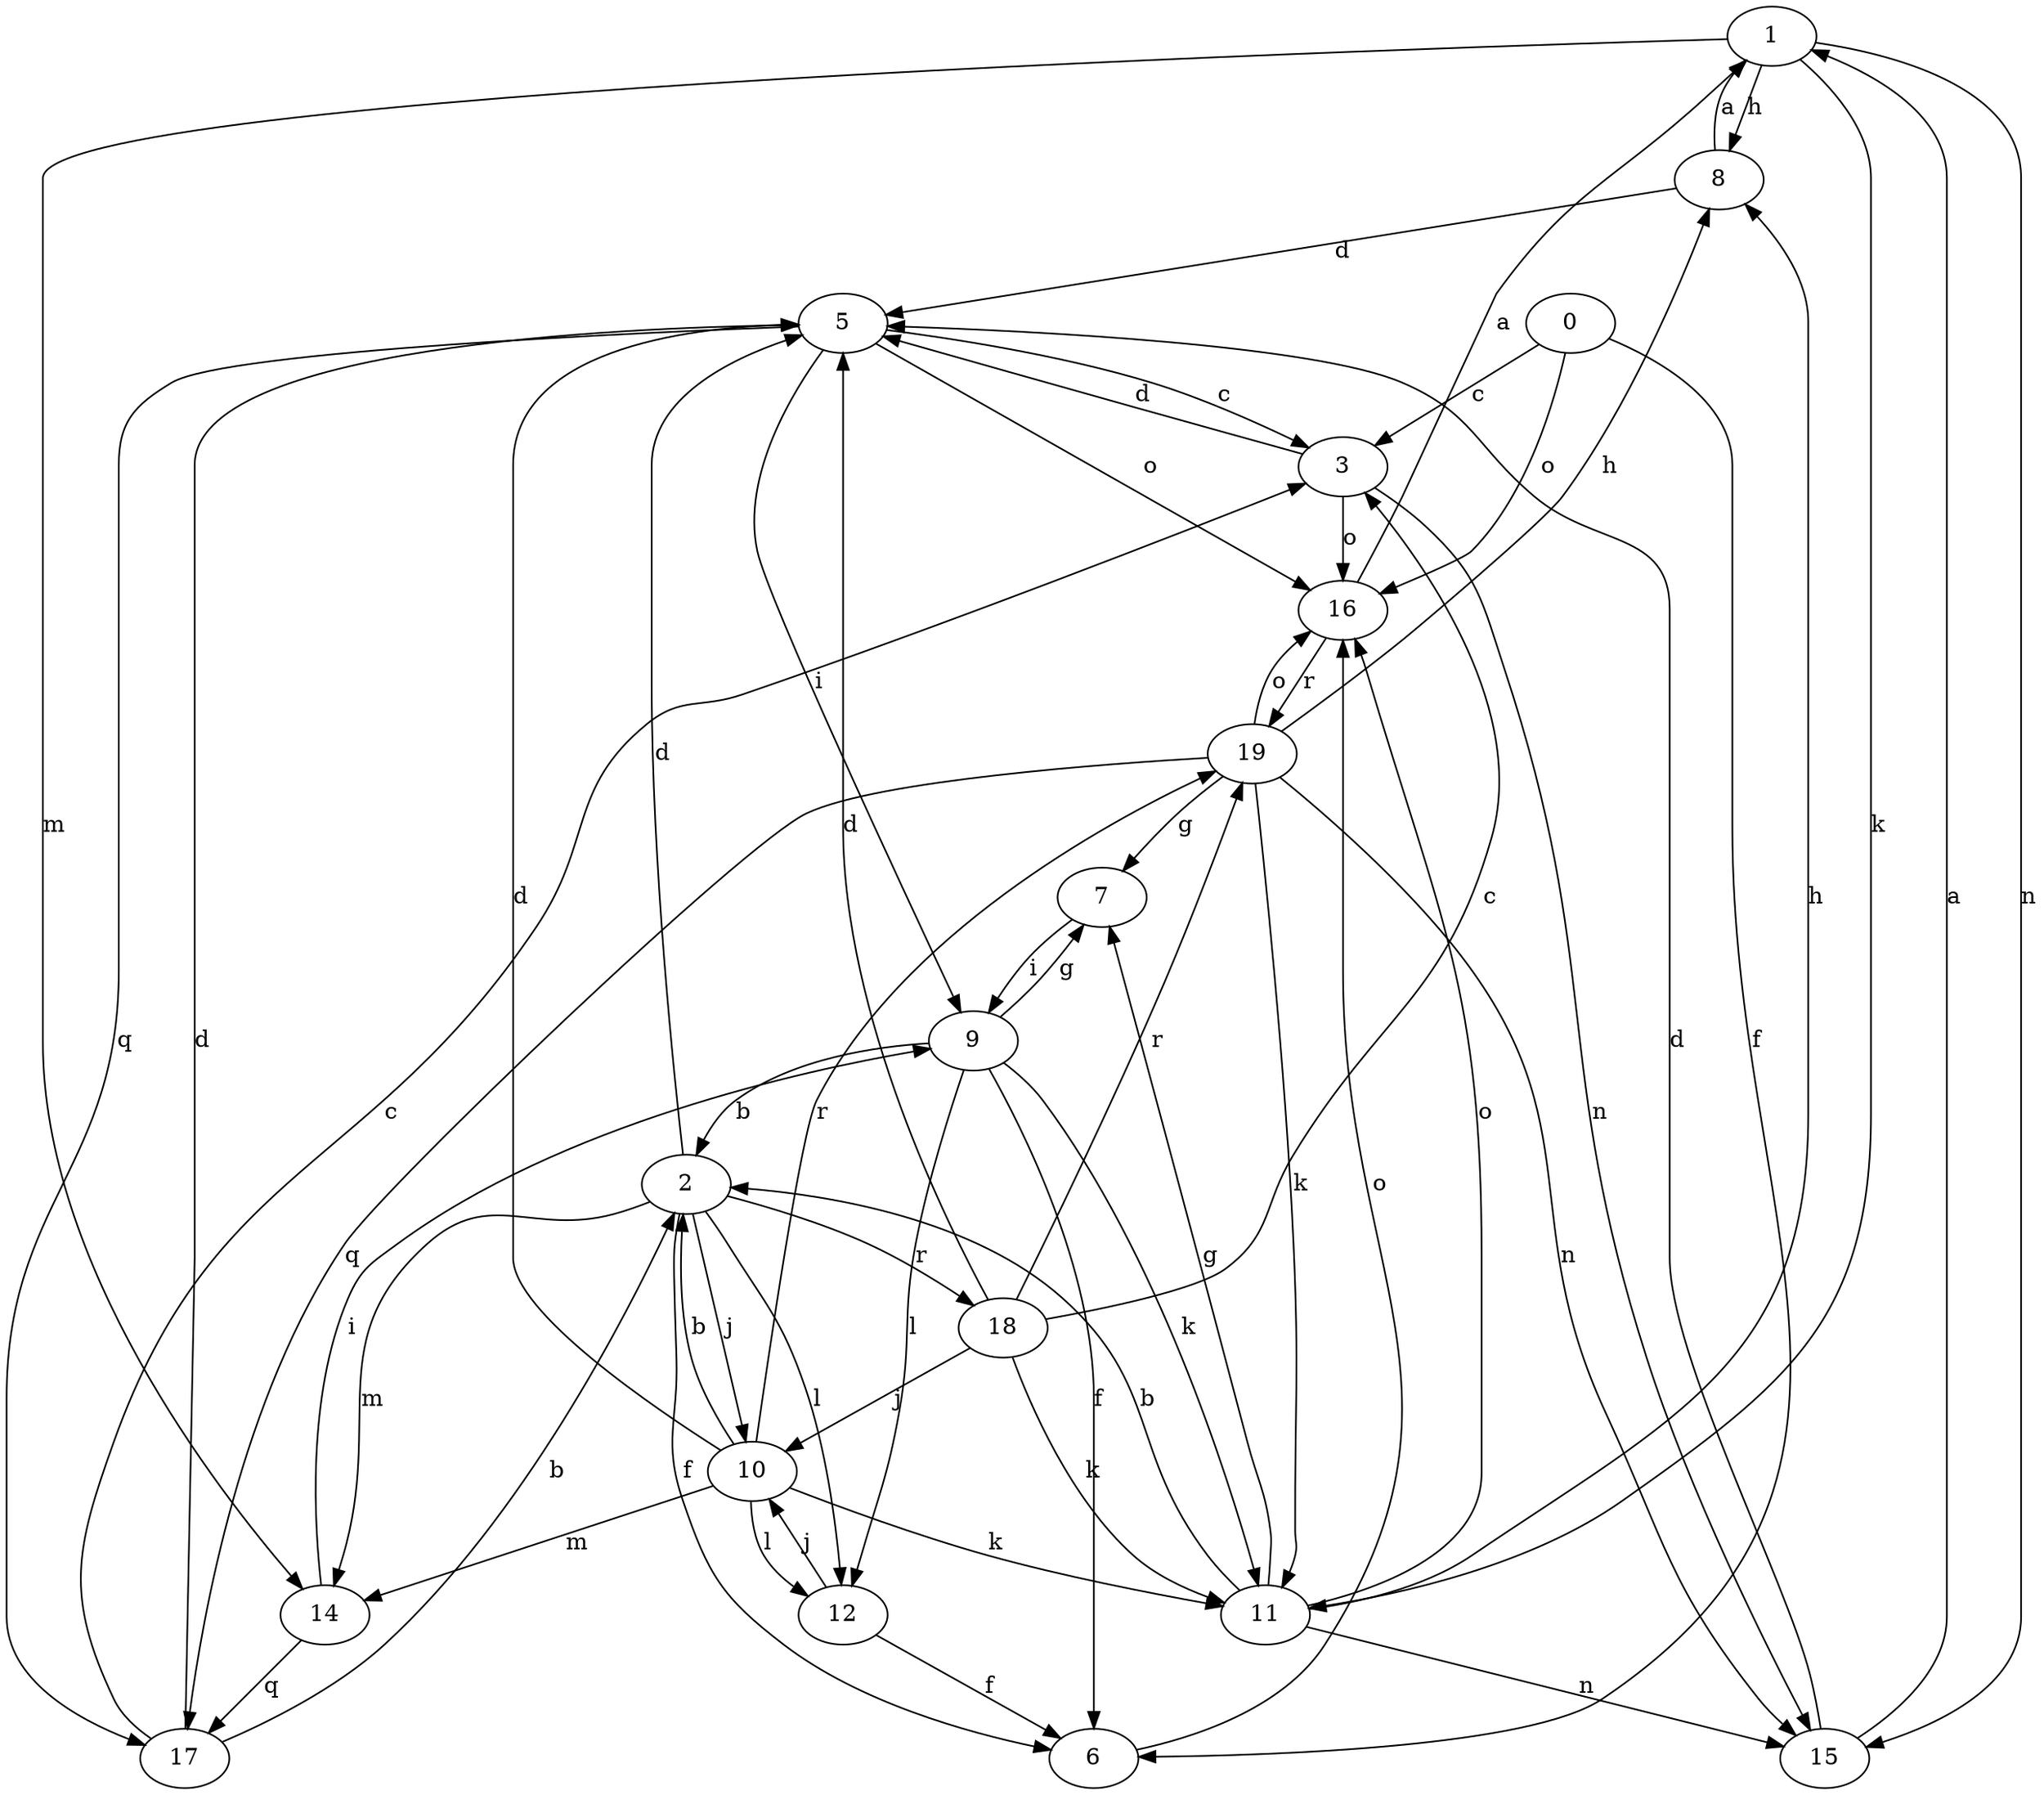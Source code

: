 strict digraph  {
1;
2;
3;
5;
6;
7;
8;
9;
10;
11;
12;
14;
15;
0;
16;
17;
18;
19;
1 -> 8  [label=h];
1 -> 11  [label=k];
1 -> 14  [label=m];
1 -> 15  [label=n];
2 -> 5  [label=d];
2 -> 6  [label=f];
2 -> 10  [label=j];
2 -> 12  [label=l];
2 -> 14  [label=m];
2 -> 18  [label=r];
3 -> 5  [label=d];
3 -> 15  [label=n];
3 -> 16  [label=o];
5 -> 3  [label=c];
5 -> 9  [label=i];
5 -> 16  [label=o];
5 -> 17  [label=q];
6 -> 16  [label=o];
7 -> 9  [label=i];
8 -> 1  [label=a];
8 -> 5  [label=d];
9 -> 2  [label=b];
9 -> 6  [label=f];
9 -> 7  [label=g];
9 -> 11  [label=k];
9 -> 12  [label=l];
10 -> 2  [label=b];
10 -> 5  [label=d];
10 -> 11  [label=k];
10 -> 12  [label=l];
10 -> 14  [label=m];
10 -> 19  [label=r];
11 -> 2  [label=b];
11 -> 7  [label=g];
11 -> 8  [label=h];
11 -> 15  [label=n];
11 -> 16  [label=o];
12 -> 6  [label=f];
12 -> 10  [label=j];
14 -> 9  [label=i];
14 -> 17  [label=q];
15 -> 1  [label=a];
15 -> 5  [label=d];
0 -> 3  [label=c];
0 -> 6  [label=f];
0 -> 16  [label=o];
16 -> 1  [label=a];
16 -> 19  [label=r];
17 -> 2  [label=b];
17 -> 3  [label=c];
17 -> 5  [label=d];
18 -> 3  [label=c];
18 -> 5  [label=d];
18 -> 10  [label=j];
18 -> 11  [label=k];
18 -> 19  [label=r];
19 -> 7  [label=g];
19 -> 8  [label=h];
19 -> 11  [label=k];
19 -> 15  [label=n];
19 -> 16  [label=o];
19 -> 17  [label=q];
}
